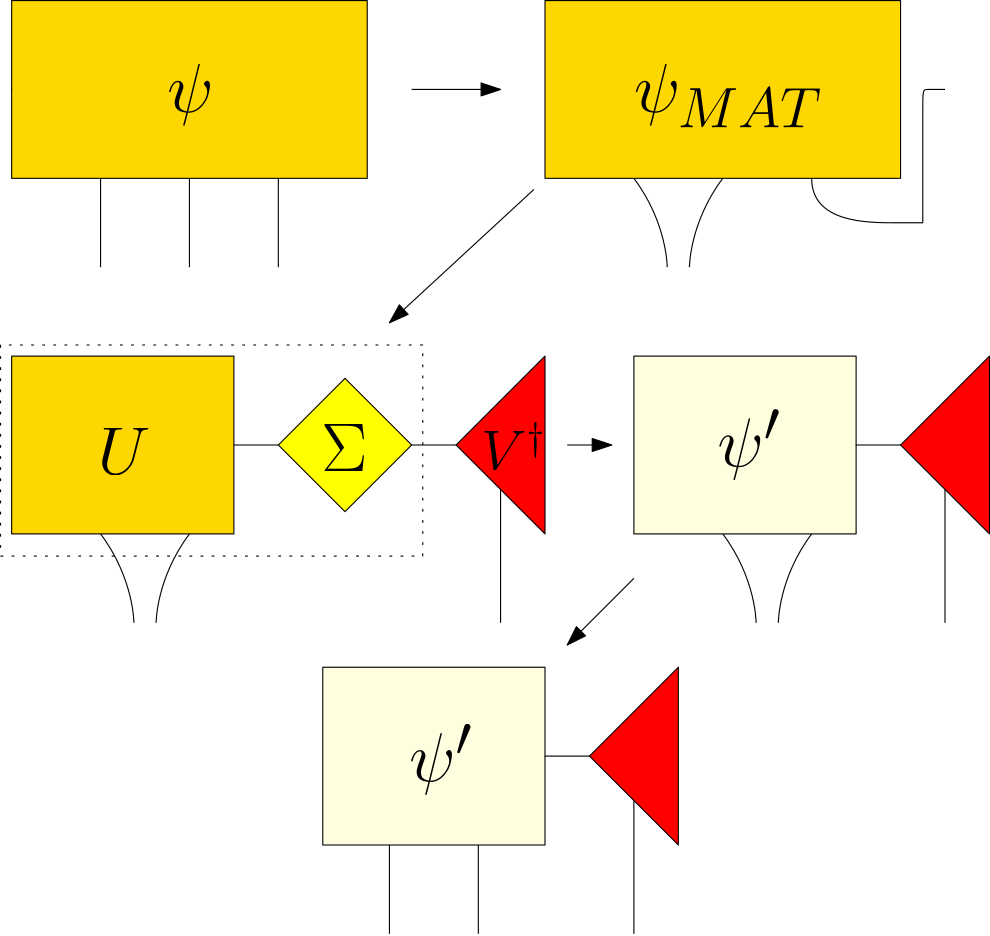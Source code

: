 <?xml version="1.0"?>
<!DOCTYPE ipe SYSTEM "ipe.dtd">
<ipe version="70218" creator="Ipe 7.2.24">
<info created="D:20210502201752" modified="D:20210511215659"/>
<ipestyle name="basic">
<symbol name="arrow/arc(spx)">
<path stroke="sym-stroke" fill="sym-stroke" pen="sym-pen">
0 0 m
-1 0.333 l
-1 -0.333 l
h
</path>
</symbol>
<symbol name="arrow/farc(spx)">
<path stroke="sym-stroke" fill="white" pen="sym-pen">
0 0 m
-1 0.333 l
-1 -0.333 l
h
</path>
</symbol>
<symbol name="arrow/ptarc(spx)">
<path stroke="sym-stroke" fill="sym-stroke" pen="sym-pen">
0 0 m
-1 0.333 l
-0.8 0 l
-1 -0.333 l
h
</path>
</symbol>
<symbol name="arrow/fptarc(spx)">
<path stroke="sym-stroke" fill="white" pen="sym-pen">
0 0 m
-1 0.333 l
-0.8 0 l
-1 -0.333 l
h
</path>
</symbol>
<symbol name="mark/circle(sx)" transformations="translations">
<path fill="sym-stroke">
0.6 0 0 0.6 0 0 e
0.4 0 0 0.4 0 0 e
</path>
</symbol>
<symbol name="mark/disk(sx)" transformations="translations">
<path fill="sym-stroke">
0.6 0 0 0.6 0 0 e
</path>
</symbol>
<symbol name="mark/fdisk(sfx)" transformations="translations">
<group>
<path fill="sym-fill">
0.5 0 0 0.5 0 0 e
</path>
<path fill="sym-stroke" fillrule="eofill">
0.6 0 0 0.6 0 0 e
0.4 0 0 0.4 0 0 e
</path>
</group>
</symbol>
<symbol name="mark/box(sx)" transformations="translations">
<path fill="sym-stroke" fillrule="eofill">
-0.6 -0.6 m
0.6 -0.6 l
0.6 0.6 l
-0.6 0.6 l
h
-0.4 -0.4 m
0.4 -0.4 l
0.4 0.4 l
-0.4 0.4 l
h
</path>
</symbol>
<symbol name="mark/square(sx)" transformations="translations">
<path fill="sym-stroke">
-0.6 -0.6 m
0.6 -0.6 l
0.6 0.6 l
-0.6 0.6 l
h
</path>
</symbol>
<symbol name="mark/fsquare(sfx)" transformations="translations">
<group>
<path fill="sym-fill">
-0.5 -0.5 m
0.5 -0.5 l
0.5 0.5 l
-0.5 0.5 l
h
</path>
<path fill="sym-stroke" fillrule="eofill">
-0.6 -0.6 m
0.6 -0.6 l
0.6 0.6 l
-0.6 0.6 l
h
-0.4 -0.4 m
0.4 -0.4 l
0.4 0.4 l
-0.4 0.4 l
h
</path>
</group>
</symbol>
<symbol name="mark/cross(sx)" transformations="translations">
<group>
<path fill="sym-stroke">
-0.43 -0.57 m
0.57 0.43 l
0.43 0.57 l
-0.57 -0.43 l
h
</path>
<path fill="sym-stroke">
-0.43 0.57 m
0.57 -0.43 l
0.43 -0.57 l
-0.57 0.43 l
h
</path>
</group>
</symbol>
<symbol name="arrow/fnormal(spx)">
<path stroke="sym-stroke" fill="white" pen="sym-pen">
0 0 m
-1 0.333 l
-1 -0.333 l
h
</path>
</symbol>
<symbol name="arrow/pointed(spx)">
<path stroke="sym-stroke" fill="sym-stroke" pen="sym-pen">
0 0 m
-1 0.333 l
-0.8 0 l
-1 -0.333 l
h
</path>
</symbol>
<symbol name="arrow/fpointed(spx)">
<path stroke="sym-stroke" fill="white" pen="sym-pen">
0 0 m
-1 0.333 l
-0.8 0 l
-1 -0.333 l
h
</path>
</symbol>
<symbol name="arrow/linear(spx)">
<path stroke="sym-stroke" pen="sym-pen">
-1 0.333 m
0 0 l
-1 -0.333 l
</path>
</symbol>
<symbol name="arrow/fdouble(spx)">
<path stroke="sym-stroke" fill="white" pen="sym-pen">
0 0 m
-1 0.333 l
-1 -0.333 l
h
-1 0 m
-2 0.333 l
-2 -0.333 l
h
</path>
</symbol>
<symbol name="arrow/double(spx)">
<path stroke="sym-stroke" fill="sym-stroke" pen="sym-pen">
0 0 m
-1 0.333 l
-1 -0.333 l
h
-1 0 m
-2 0.333 l
-2 -0.333 l
h
</path>
</symbol>
<symbol name="arrow/mid-normal(spx)">
<path stroke="sym-stroke" fill="sym-stroke" pen="sym-pen">
0.5 0 m
-0.5 0.333 l
-0.5 -0.333 l
h
</path>
</symbol>
<symbol name="arrow/mid-fnormal(spx)">
<path stroke="sym-stroke" fill="white" pen="sym-pen">
0.5 0 m
-0.5 0.333 l
-0.5 -0.333 l
h
</path>
</symbol>
<symbol name="arrow/mid-pointed(spx)">
<path stroke="sym-stroke" fill="sym-stroke" pen="sym-pen">
0.5 0 m
-0.5 0.333 l
-0.3 0 l
-0.5 -0.333 l
h
</path>
</symbol>
<symbol name="arrow/mid-fpointed(spx)">
<path stroke="sym-stroke" fill="white" pen="sym-pen">
0.5 0 m
-0.5 0.333 l
-0.3 0 l
-0.5 -0.333 l
h
</path>
</symbol>
<symbol name="arrow/mid-double(spx)">
<path stroke="sym-stroke" fill="sym-stroke" pen="sym-pen">
1 0 m
0 0.333 l
0 -0.333 l
h
0 0 m
-1 0.333 l
-1 -0.333 l
h
</path>
</symbol>
<symbol name="arrow/mid-fdouble(spx)">
<path stroke="sym-stroke" fill="white" pen="sym-pen">
1 0 m
0 0.333 l
0 -0.333 l
h
0 0 m
-1 0.333 l
-1 -0.333 l
h
</path>
</symbol>
<anglesize name="22.5 deg" value="22.5"/>
<anglesize name="30 deg" value="30"/>
<anglesize name="45 deg" value="45"/>
<anglesize name="60 deg" value="60"/>
<anglesize name="90 deg" value="90"/>
<arrowsize name="large" value="10"/>
<arrowsize name="small" value="5"/>
<arrowsize name="tiny" value="3"/>
<color name="blue" value="0 0 1"/>
<color name="brown" value="0.647 0.165 0.165"/>
<color name="darkblue" value="0 0 0.545"/>
<color name="darkcyan" value="0 0.545 0.545"/>
<color name="darkgray" value="0.663"/>
<color name="darkgreen" value="0 0.392 0"/>
<color name="darkmagenta" value="0.545 0 0.545"/>
<color name="darkorange" value="1 0.549 0"/>
<color name="darkred" value="0.545 0 0"/>
<color name="gold" value="1 0.843 0"/>
<color name="gray" value="0.745"/>
<color name="green" value="0 1 0"/>
<color name="lightblue" value="0.678 0.847 0.902"/>
<color name="lightcyan" value="0.878 1 1"/>
<color name="lightgray" value="0.827"/>
<color name="lightgreen" value="0.565 0.933 0.565"/>
<color name="lightyellow" value="1 1 0.878"/>
<color name="navy" value="0 0 0.502"/>
<color name="orange" value="1 0.647 0"/>
<color name="pink" value="1 0.753 0.796"/>
<color name="purple" value="0.627 0.125 0.941"/>
<color name="red" value="1 0 0"/>
<color name="seagreen" value="0.18 0.545 0.341"/>
<color name="turquoise" value="0.251 0.878 0.816"/>
<color name="violet" value="0.933 0.51 0.933"/>
<color name="yellow" value="1 1 0"/>
<dashstyle name="dash dot dotted" value="[4 2 1 2 1 2] 0"/>
<dashstyle name="dash dotted" value="[4 2 1 2] 0"/>
<dashstyle name="dashed" value="[4] 0"/>
<dashstyle name="dotted" value="[1 3] 0"/>
<gridsize name="10 pts (~3.5 mm)" value="10"/>
<gridsize name="14 pts (~5 mm)" value="14"/>
<gridsize name="16 pts (~6 mm)" value="16"/>
<gridsize name="20 pts (~7 mm)" value="20"/>
<gridsize name="28 pts (~10 mm)" value="28"/>
<gridsize name="32 pts (~12 mm)" value="32"/>
<gridsize name="4 pts" value="4"/>
<gridsize name="56 pts (~20 mm)" value="56"/>
<gridsize name="8 pts (~3 mm)" value="8"/>
<opacity name="10%" value="0.1"/>
<opacity name="30%" value="0.3"/>
<opacity name="50%" value="0.5"/>
<opacity name="75%" value="0.75"/>
<pen name="fat" value="1.2"/>
<pen name="heavier" value="0.8"/>
<pen name="ultrafat" value="2"/>
<symbolsize name="large" value="5"/>
<symbolsize name="small" value="2"/>
<symbolsize name="tiny" value="1.1"/>
<textsize name="Huge" value="\Huge"/>
<textsize name="LARGE" value="\LARGE"/>
<textsize name="Large" value="\Large"/>
<textsize name="footnote" value="\footnotesize"/>
<textsize name="huge" value="\huge"/>
<textsize name="large" value="\large"/>
<textsize name="small" value="\small"/>
<textsize name="tiny" value="\tiny"/>
<textstyle name="center" begin="\begin{center}" end="\end{center}"/>
<textstyle name="item" begin="\begin{itemize}\item{}" end="\end{itemize}"/>
<textstyle name="itemize" begin="\begin{itemize}" end="\end{itemize}"/>
<tiling name="falling" angle="-60" step="4" width="1"/>
<tiling name="rising" angle="30" step="4" width="1"/>
</ipestyle>
<page>
<layer name="alpha"/>
<view layers="alpha" active="alpha"/>
<path layer="alpha" matrix="1 0 0 1 -16 256" stroke="black" fill="gold">
64 576 m
64 512 l
192 512 l
192 576 l
h
</path>
<path matrix="1 0 0 1 -16 256" stroke="black">
96 512 m
96 480
96 480 c
</path>
<path matrix="1 0 0 1 -16 256" stroke="black">
128 512 m
128 480
128 480 c
</path>
<path matrix="1 0 0 1 -16 256" stroke="black">
160 512 m
160 480
160 480 c
</path>
<path matrix="1 0 0 1 -16 256" stroke="black" cap="1">
64 544 m
64 544 l
</path>
<text matrix="1 0 0 1 -8 264" transformations="translations" pos="112 528" stroke="black" type="label" width="16.668" height="17.213" depth="4.82" valign="baseline" size="Huge" style="math">\psi</text>
<path matrix="1 0 0 1 -16 256" stroke="black" fill="gold">
256 576 m
256 512 l
384 512 l
384 576 l
h
</path>
<path matrix="1 0 0 1 -16 256" stroke="black">
352 512 m
352 496
392 496
392 496
392 496
392 544
392 544
400 544
400 544 c
</path>
<path matrix="1 0 0 1 -16 256" stroke="black">
288 512 m
300 496
300 480
300 480 c
</path>
<path matrix="1 0 0 1 -16 256" stroke="black">
320 512 m
308 496
308 480
308 480 c
</path>
<text matrix="1 0 0 1 -36 256" transformations="translations" pos="308 536" stroke="black" type="label" width="67.843" height="17.215" depth="5.58" valign="baseline" size="Huge" style="math">\psi_{MAT}</text>
<path matrix="1 0 0 1 -208 128" stroke="black">
288 512 m
300 496
300 480
300 480 c
</path>
<path matrix="1 0 0 1 -208 128" stroke="black">
320 512 m
308 496
308 480
308 480 c
</path>
<path matrix="1 0 0 1 -16 256" stroke="black" fill="gold">
64 448 m
64 384 l
144 384 l
144 448 l
h
</path>
<path matrix="1 0 0 1 -16 256" stroke="black">
144 416 m
160 416
160 416 c
</path>
<path matrix="1 0 0 1 -16 256" stroke="black" fill="yellow">
208 416 m
184 392 l
160 416 l
184 440 l
h
</path>
<path matrix="1 0 0 1 -16 256" stroke="black">
208 416 m
224 416 l
224 416 l
208 416 l
h
</path>
<path matrix="1 0 0 1 -16 256" stroke="black" fill="red">
256 448 m
256 384 l
224 416 l
224 416 l
h
</path>
<path matrix="1 0 0 1 -16 256" stroke="black">
240 400 m
240 352
240 352 c
</path>
<text matrix="1 0 0 1 -9.08088 253.351" transformations="translations" pos="88 408" stroke="black" type="label" width="19.073" height="16.938" depth="0" valign="baseline" size="Huge" style="math">U</text>
<text matrix="1 0 0 1 -16.5404 254.649" transformations="translations" pos="176 408" stroke="black" type="label" width="16.548" height="16.934" depth="0" valign="baseline" size="Huge" style="math">\Sigma</text>
<text matrix="1 0 0 1 -20.5937 257.081" transformations="translations" pos="237.609 405.927" stroke="black" type="label" width="23.165" height="17.461" depth="0" valign="baseline" size="huge" style="math">V^\dagger</text>
<path matrix="1 0 0 1 -16 256" stroke="black" dash="dotted">
60 452 m
60 376 l
212 376 l
212 452 l
h
</path>
<path matrix="1 0 0 1 -16 256" stroke="black" arrow="normal/normal">
208 544 m
240 544 l
</path>
<path matrix="1 0 0 1 -16 256" stroke="black" arrow="normal/normal">
252 508 m
200 460 l
</path>
<path matrix="1 0 0 1 16 128" stroke="black">
288 512 m
300 496
300 480
300 480 c
</path>
<path matrix="1 0 0 1 16 128" stroke="black">
320 512 m
308 496
308 480
308 480 c
</path>
<path matrix="1 0 0 1 208 256" stroke="black" fill="lightyellow">
64 448 m
64 384 l
144 384 l
144 448 l
h
</path>
<path matrix="1 0 0 1 144 256" stroke="black">
208 416 m
224 416 l
224 416 l
208 416 l
h
</path>
<path matrix="1 0 0 1 144 256" stroke="black" fill="red">
256 448 m
256 384 l
224 416 l
224 416 l
h
</path>
<path matrix="1 0 0 1 144 256" stroke="black">
240 400 m
240 352
240 352 c
</path>
<path matrix="1 0 0 1 96 144" stroke="black" fill="lightyellow">
64 448 m
64 384 l
144 384 l
144 448 l
h
</path>
<path matrix="1 0 0 1 32 144" stroke="black">
208 416 m
224 416 l
224 416 l
208 416 l
h
</path>
<path matrix="1 0 0 1 32 144" stroke="black" fill="red">
256 448 m
256 384 l
224 416 l
224 416 l
h
</path>
<path matrix="1 0 0 1 32 144" stroke="black">
240 400 m
240 352
240 352 c
</path>
<path matrix="1 0 0 1 -16 256" stroke="black">
232 272 m
232 240
232 240 c
</path>
<path matrix="1 0 0 1 -16 256" stroke="black">
200 272 m
200 240
200 240 c
</path>
<path matrix="1 0 0 1 -16 256" stroke="black" arrow="normal/normal">
288 368 m
264 344 l
</path>
<path matrix="1 0 0 1 -16 256" stroke="black" arrow="normal/normal">
264 416 m
280 416 l
</path>
<text matrix="1 0 0 1 -13.8937 256.351" transformations="translations" pos="316 408" stroke="black" type="label" width="22.848" height="20.474" depth="4.82" valign="baseline" size="Huge" style="math">\psi&apos;</text>
<text matrix="1 0 0 1 -16 256" transformations="translations" pos="207.141 295.009" stroke="black" type="label" width="22.848" height="20.474" depth="4.82" valign="baseline" size="Huge" style="math">\psi&apos;</text>
</page>
</ipe>
